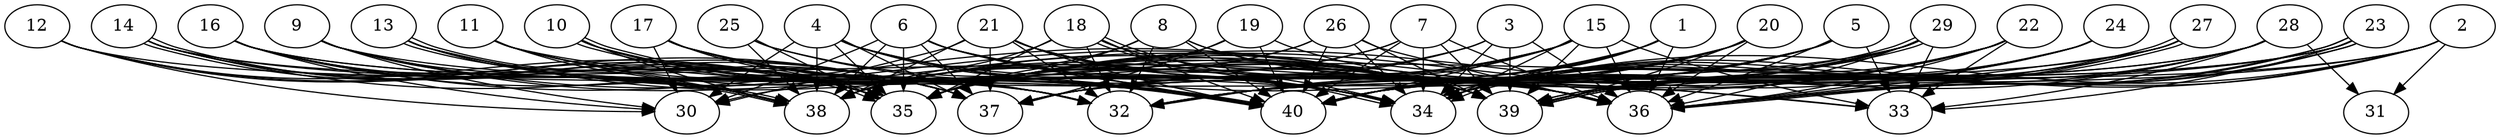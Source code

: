 // DAG automatically generated by daggen at Thu Oct  3 14:06:48 2019
// ./daggen --dot -n 40 --ccr 0.4 --fat 0.9 --regular 0.5 --density 0.9 --mindata 5242880 --maxdata 52428800 
digraph G {
  1 [size="14289920", alpha="0.02", expect_size="5715968"] 
  1 -> 32 [size ="5715968"]
  1 -> 34 [size ="5715968"]
  1 -> 36 [size ="5715968"]
  1 -> 37 [size ="5715968"]
  1 -> 40 [size ="5715968"]
  2 [size="119447040", alpha="0.00", expect_size="47778816"] 
  2 -> 31 [size ="47778816"]
  2 -> 32 [size ="47778816"]
  2 -> 34 [size ="47778816"]
  2 -> 36 [size ="47778816"]
  2 -> 39 [size ="47778816"]
  2 -> 40 [size ="47778816"]
  3 [size="77975040", alpha="0.07", expect_size="31190016"] 
  3 -> 34 [size ="31190016"]
  3 -> 36 [size ="31190016"]
  3 -> 37 [size ="31190016"]
  3 -> 38 [size ="31190016"]
  3 -> 39 [size ="31190016"]
  4 [size="119920640", alpha="0.09", expect_size="47968256"] 
  4 -> 30 [size ="47968256"]
  4 -> 34 [size ="47968256"]
  4 -> 35 [size ="47968256"]
  4 -> 36 [size ="47968256"]
  4 -> 37 [size ="47968256"]
  4 -> 38 [size ="47968256"]
  4 -> 39 [size ="47968256"]
  4 -> 40 [size ="47968256"]
  5 [size="110177280", alpha="0.01", expect_size="44070912"] 
  5 -> 33 [size ="44070912"]
  5 -> 34 [size ="44070912"]
  5 -> 35 [size ="44070912"]
  5 -> 36 [size ="44070912"]
  5 -> 38 [size ="44070912"]
  5 -> 40 [size ="44070912"]
  6 [size="108418560", alpha="0.09", expect_size="43367424"] 
  6 -> 30 [size ="43367424"]
  6 -> 33 [size ="43367424"]
  6 -> 34 [size ="43367424"]
  6 -> 35 [size ="43367424"]
  6 -> 36 [size ="43367424"]
  6 -> 37 [size ="43367424"]
  6 -> 38 [size ="43367424"]
  6 -> 40 [size ="43367424"]
  7 [size="74785280", alpha="0.04", expect_size="29914112"] 
  7 -> 34 [size ="29914112"]
  7 -> 35 [size ="29914112"]
  7 -> 36 [size ="29914112"]
  7 -> 38 [size ="29914112"]
  7 -> 39 [size ="29914112"]
  7 -> 40 [size ="29914112"]
  8 [size="31695360", alpha="0.08", expect_size="12678144"] 
  8 -> 32 [size ="12678144"]
  8 -> 35 [size ="12678144"]
  8 -> 36 [size ="12678144"]
  8 -> 38 [size ="12678144"]
  8 -> 39 [size ="12678144"]
  8 -> 40 [size ="12678144"]
  9 [size="110287360", alpha="0.05", expect_size="44114944"] 
  9 -> 30 [size ="44114944"]
  9 -> 35 [size ="44114944"]
  9 -> 36 [size ="44114944"]
  9 -> 38 [size ="44114944"]
  9 -> 39 [size ="44114944"]
  9 -> 40 [size ="44114944"]
  10 [size="42818560", alpha="0.17", expect_size="17127424"] 
  10 -> 32 [size ="17127424"]
  10 -> 34 [size ="17127424"]
  10 -> 35 [size ="17127424"]
  10 -> 38 [size ="17127424"]
  10 -> 40 [size ="17127424"]
  10 -> 40 [size ="17127424"]
  11 [size="79531520", alpha="0.18", expect_size="31812608"] 
  11 -> 32 [size ="31812608"]
  11 -> 33 [size ="31812608"]
  11 -> 35 [size ="31812608"]
  11 -> 37 [size ="31812608"]
  11 -> 38 [size ="31812608"]
  11 -> 40 [size ="31812608"]
  12 [size="92695040", alpha="0.16", expect_size="37078016"] 
  12 -> 30 [size ="37078016"]
  12 -> 32 [size ="37078016"]
  12 -> 35 [size ="37078016"]
  12 -> 37 [size ="37078016"]
  12 -> 38 [size ="37078016"]
  13 [size="93706240", alpha="0.10", expect_size="37482496"] 
  13 -> 34 [size ="37482496"]
  13 -> 35 [size ="37482496"]
  13 -> 35 [size ="37482496"]
  13 -> 37 [size ="37482496"]
  13 -> 38 [size ="37482496"]
  13 -> 39 [size ="37482496"]
  14 [size="16680960", alpha="0.01", expect_size="6672384"] 
  14 -> 32 [size ="6672384"]
  14 -> 35 [size ="6672384"]
  14 -> 37 [size ="6672384"]
  14 -> 38 [size ="6672384"]
  14 -> 38 [size ="6672384"]
  14 -> 39 [size ="6672384"]
  14 -> 40 [size ="6672384"]
  15 [size="70056960", alpha="0.15", expect_size="28022784"] 
  15 -> 32 [size ="28022784"]
  15 -> 33 [size ="28022784"]
  15 -> 34 [size ="28022784"]
  15 -> 35 [size ="28022784"]
  15 -> 36 [size ="28022784"]
  15 -> 37 [size ="28022784"]
  15 -> 38 [size ="28022784"]
  15 -> 39 [size ="28022784"]
  15 -> 40 [size ="28022784"]
  16 [size="74053120", alpha="0.20", expect_size="29621248"] 
  16 -> 30 [size ="29621248"]
  16 -> 32 [size ="29621248"]
  16 -> 34 [size ="29621248"]
  16 -> 35 [size ="29621248"]
  16 -> 37 [size ="29621248"]
  16 -> 38 [size ="29621248"]
  16 -> 39 [size ="29621248"]
  16 -> 40 [size ="29621248"]
  17 [size="125360640", alpha="0.19", expect_size="50144256"] 
  17 -> 30 [size ="50144256"]
  17 -> 32 [size ="50144256"]
  17 -> 34 [size ="50144256"]
  17 -> 35 [size ="50144256"]
  17 -> 39 [size ="50144256"]
  17 -> 40 [size ="50144256"]
  18 [size="31406080", alpha="0.07", expect_size="12562432"] 
  18 -> 32 [size ="12562432"]
  18 -> 34 [size ="12562432"]
  18 -> 34 [size ="12562432"]
  18 -> 35 [size ="12562432"]
  18 -> 38 [size ="12562432"]
  18 -> 39 [size ="12562432"]
  18 -> 40 [size ="12562432"]
  19 [size="77250560", alpha="0.02", expect_size="30900224"] 
  19 -> 35 [size ="30900224"]
  19 -> 36 [size ="30900224"]
  19 -> 37 [size ="30900224"]
  19 -> 40 [size ="30900224"]
  20 [size="105528320", alpha="0.09", expect_size="42211328"] 
  20 -> 32 [size ="42211328"]
  20 -> 34 [size ="42211328"]
  20 -> 35 [size ="42211328"]
  20 -> 36 [size ="42211328"]
  20 -> 39 [size ="42211328"]
  20 -> 40 [size ="42211328"]
  21 [size="87562240", alpha="0.17", expect_size="35024896"] 
  21 -> 30 [size ="35024896"]
  21 -> 32 [size ="35024896"]
  21 -> 34 [size ="35024896"]
  21 -> 36 [size ="35024896"]
  21 -> 37 [size ="35024896"]
  21 -> 38 [size ="35024896"]
  21 -> 39 [size ="35024896"]
  21 -> 40 [size ="35024896"]
  22 [size="77872640", alpha="0.03", expect_size="31149056"] 
  22 -> 32 [size ="31149056"]
  22 -> 33 [size ="31149056"]
  22 -> 34 [size ="31149056"]
  22 -> 35 [size ="31149056"]
  22 -> 36 [size ="31149056"]
  22 -> 37 [size ="31149056"]
  22 -> 39 [size ="31149056"]
  22 -> 40 [size ="31149056"]
  23 [size="56422400", alpha="0.19", expect_size="22568960"] 
  23 -> 32 [size ="22568960"]
  23 -> 33 [size ="22568960"]
  23 -> 35 [size ="22568960"]
  23 -> 36 [size ="22568960"]
  23 -> 36 [size ="22568960"]
  23 -> 39 [size ="22568960"]
  23 -> 39 [size ="22568960"]
  23 -> 40 [size ="22568960"]
  24 [size="116551680", alpha="0.14", expect_size="46620672"] 
  24 -> 34 [size ="46620672"]
  24 -> 35 [size ="46620672"]
  24 -> 36 [size ="46620672"]
  24 -> 39 [size ="46620672"]
  24 -> 40 [size ="46620672"]
  25 [size="124610560", alpha="0.05", expect_size="49844224"] 
  25 -> 34 [size ="49844224"]
  25 -> 35 [size ="49844224"]
  25 -> 38 [size ="49844224"]
  25 -> 39 [size ="49844224"]
  26 [size="93926400", alpha="0.12", expect_size="37570560"] 
  26 -> 34 [size ="37570560"]
  26 -> 35 [size ="37570560"]
  26 -> 36 [size ="37570560"]
  26 -> 38 [size ="37570560"]
  26 -> 39 [size ="37570560"]
  26 -> 40 [size ="37570560"]
  27 [size="92154880", alpha="0.10", expect_size="36861952"] 
  27 -> 34 [size ="36861952"]
  27 -> 36 [size ="36861952"]
  27 -> 37 [size ="36861952"]
  27 -> 39 [size ="36861952"]
  27 -> 39 [size ="36861952"]
  27 -> 40 [size ="36861952"]
  28 [size="83752960", alpha="0.11", expect_size="33501184"] 
  28 -> 31 [size ="33501184"]
  28 -> 32 [size ="33501184"]
  28 -> 33 [size ="33501184"]
  28 -> 34 [size ="33501184"]
  28 -> 37 [size ="33501184"]
  28 -> 39 [size ="33501184"]
  28 -> 40 [size ="33501184"]
  29 [size="122362880", alpha="0.08", expect_size="48945152"] 
  29 -> 30 [size ="48945152"]
  29 -> 33 [size ="48945152"]
  29 -> 34 [size ="48945152"]
  29 -> 34 [size ="48945152"]
  29 -> 35 [size ="48945152"]
  29 -> 36 [size ="48945152"]
  29 -> 37 [size ="48945152"]
  29 -> 39 [size ="48945152"]
  29 -> 40 [size ="48945152"]
  30 [size="16988160", alpha="0.11", expect_size="6795264"] 
  31 [size="72834560", alpha="0.04", expect_size="29133824"] 
  32 [size="55157760", alpha="0.11", expect_size="22063104"] 
  33 [size="70295040", alpha="0.12", expect_size="28118016"] 
  34 [size="65154560", alpha="0.14", expect_size="26061824"] 
  35 [size="28582400", alpha="0.05", expect_size="11432960"] 
  36 [size="57651200", alpha="0.06", expect_size="23060480"] 
  37 [size="129710080", alpha="0.07", expect_size="51884032"] 
  38 [size="70510080", alpha="0.10", expect_size="28204032"] 
  39 [size="16601600", alpha="0.05", expect_size="6640640"] 
  40 [size="65167360", alpha="0.15", expect_size="26066944"] 
}
